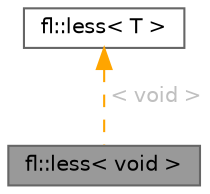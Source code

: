 digraph "fl::less&lt; void &gt;"
{
 // INTERACTIVE_SVG=YES
 // LATEX_PDF_SIZE
  bgcolor="transparent";
  edge [fontname=Helvetica,fontsize=10,labelfontname=Helvetica,labelfontsize=10];
  node [fontname=Helvetica,fontsize=10,shape=box,height=0.2,width=0.4];
  Node1 [id="Node000001",label="fl::less\< void \>",height=0.2,width=0.4,color="gray40", fillcolor="grey60", style="filled", fontcolor="black",tooltip="Specialization of less for void, allowing for transparent comparisons."];
  Node2 -> Node1 [id="edge1_Node000001_Node000002",dir="back",color="orange",style="dashed",tooltip=" ",label=" \< void \>",fontcolor="grey" ];
  Node2 [id="Node000002",label="fl::less\< T \>",height=0.2,width=0.4,color="gray40", fillcolor="white", style="filled",URL="$d6/d07/structfl_1_1less.html",tooltip="Binary function object that returns whether the first argument is less than the second."];
}
